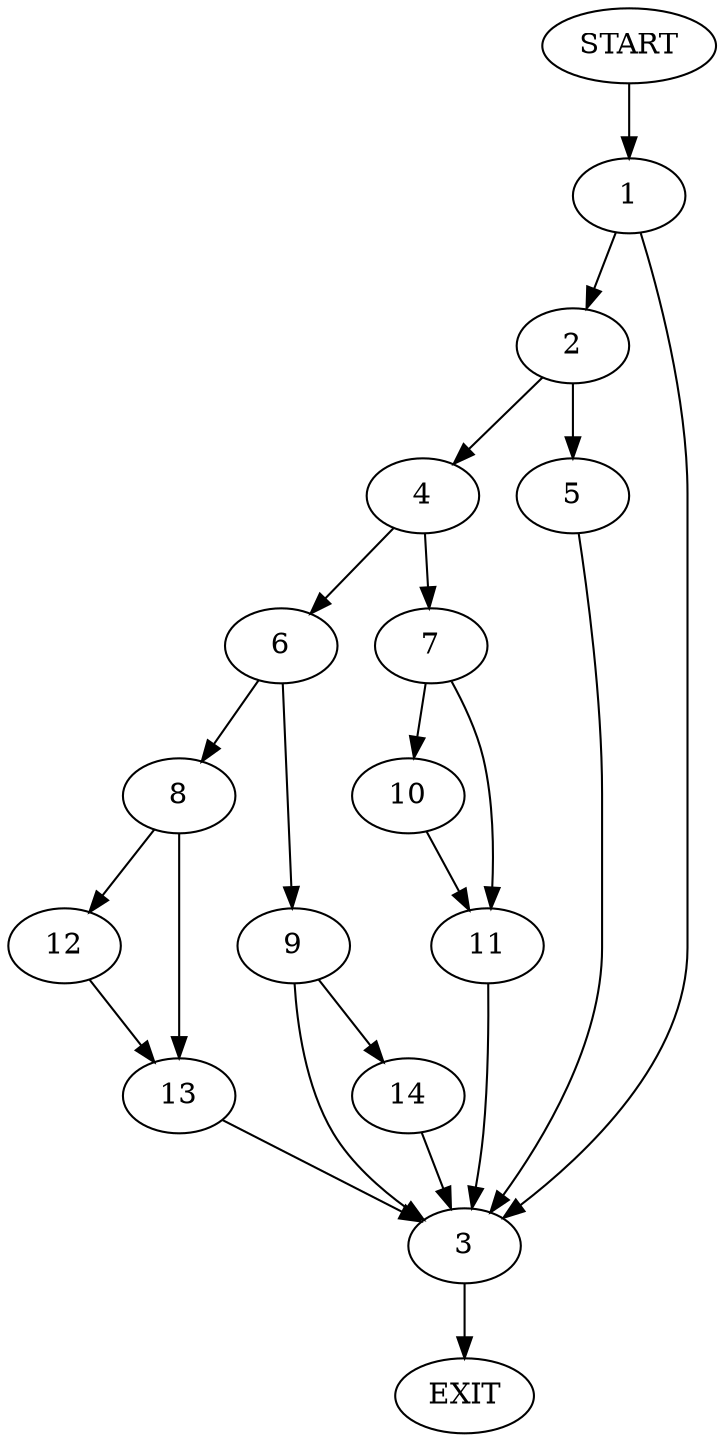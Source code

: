 digraph {
0 [label="START"]
15 [label="EXIT"]
0 -> 1
1 -> 2
1 -> 3
2 -> 4
2 -> 5
3 -> 15
4 -> 6
4 -> 7
5 -> 3
6 -> 8
6 -> 9
7 -> 10
7 -> 11
11 -> 3
10 -> 11
8 -> 12
8 -> 13
9 -> 14
9 -> 3
13 -> 3
12 -> 13
14 -> 3
}
